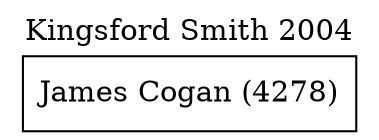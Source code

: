 // House preference flow
digraph "James Cogan (4278)_Kingsford Smith_2004" {
	graph [label="Kingsford Smith 2004" labelloc=t mclimit=10]
	node [shape=box]
	"James Cogan (4278)" [label="James Cogan (4278)
"]
}
